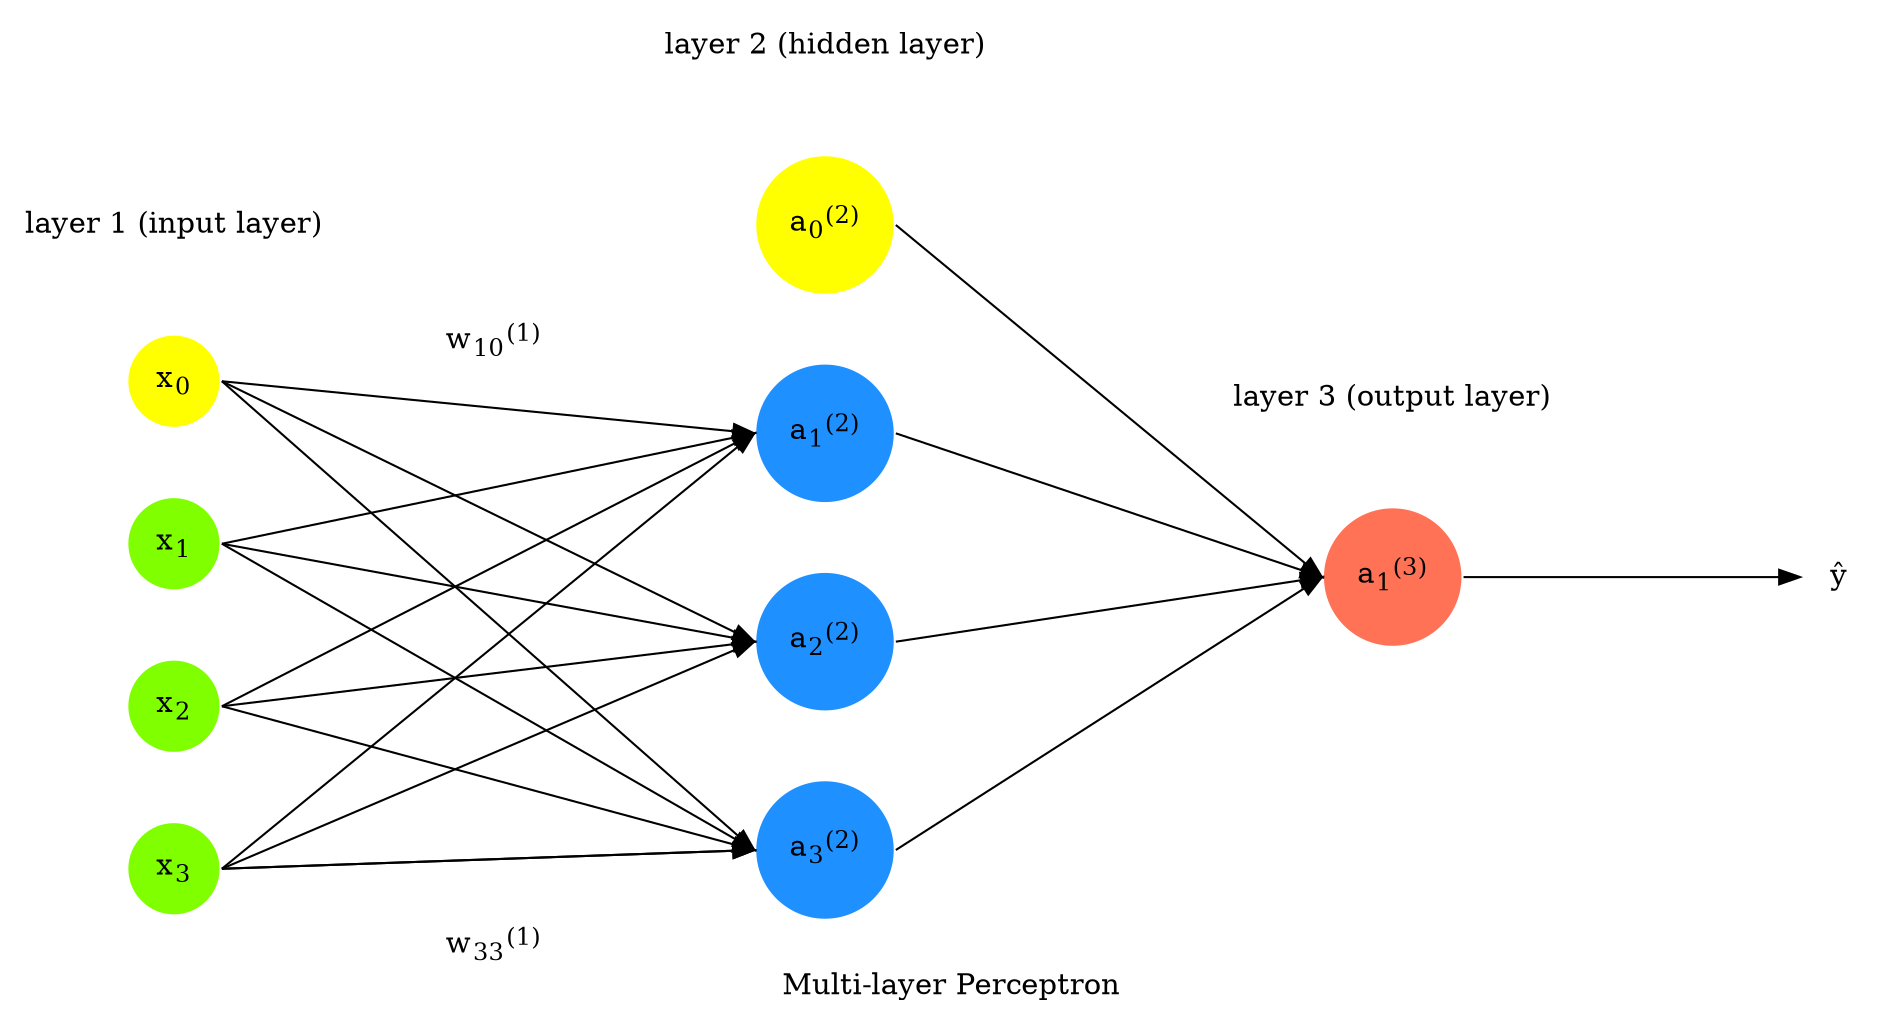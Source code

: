 digraph G {
    rankdir = LR;
    label="Multi-layer Perceptron";
    splines=false;
    edge[style=invis];
    ranksep= 1.4;
    {
    node [shape=circle, color=yellow, style=filled, fillcolor=yellow];
    x0 [label=<x<sub>0</sub>>]; 
    a02 [label=<a<sub>0</sub><sup>(2)</sup>>]; 
    }
    {
    node [shape=circle, color=chartreuse, style=filled, fillcolor=chartreuse];
    x1 [label=<x<sub>1</sub>>];
    x2 [label=<x<sub>2</sub>>]; 
    x3 [label=<x<sub>3</sub>>];
    }
    {
    node [shape=circle, color=dodgerblue, style=filled, fillcolor=dodgerblue];
    a12 [label=<a<sub>1</sub><sup>(2)</sup>>];
    a22 [label=<a<sub>2</sub><sup>(2)</sup>>];
    a32 [label=<a<sub>3</sub><sup>(2)</sup>>];
    
    }
    {
      node [shape=circle, color=coral1, style=filled, fillcolor=coral1];
      O1 [label=<a<sub>1</sub><sup>(3)</sup>>];
    }
    {
      node [shape=circle, color=white, style=filled, fillcolor=white];
      O2 [label=<&#375;>];
    }
    {
      rank=same;
      x0->x1->x2->x3;
    }
    {
      rank=same;
      a02->a12->a22->a32;
    }
    {
      rank=same;
      O1;
    }
    
    l1 [shape=plaintext, label="layer 1 (input layer)"];
    l1->x0;
    {rank=same; l1;x0};
    l2 [shape=plaintext, label="layer 2 (hidden layer)"];
    l2->a02;
    {rank=same; l2;a02};
    l3 [shape=plaintext, label="layer 3 (output layer)"];
    l3->O1;
    {rank=same; l3;O1};
    l4 [shape=plaintext, label=""];
    l4->O2;
    {rank=same; l4;O2};
    edge[style=solid, tailport=e, headport=w];
    {x0}->{a12} [label=<w<sub>10</sub><sup>(1)</sup>>]
    {x0}->{a22; a32}
    {x3}->{a32} [label=<w<sub>33</sub><sup>(1)</sup>>]
    {x1; x2; x3} -> {a12;a22;a32;};
    {a02;a12;a22;a32} -> {O1,O1,O1,O1};
    {O1}->{O2};
}

